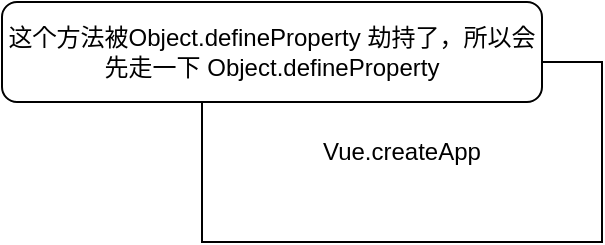 <mxfile version="21.7.2" type="github">
  <diagram name="第 1 页" id="jVa2W7IPWwnAXI4XaTAD">
    <mxGraphModel dx="1434" dy="822" grid="1" gridSize="10" guides="1" tooltips="1" connect="1" arrows="1" fold="1" page="1" pageScale="1" pageWidth="827" pageHeight="1169" math="0" shadow="0">
      <root>
        <mxCell id="0" />
        <mxCell id="1" parent="0" />
        <mxCell id="simCPiNDv_beY422lD6f-1" value="Vue.createApp" style="rounded=0;whiteSpace=wrap;html=1;" vertex="1" parent="1">
          <mxGeometry x="280" y="110" width="200" height="90" as="geometry" />
        </mxCell>
        <mxCell id="simCPiNDv_beY422lD6f-2" value="这个方法被Object.defineProperty 劫持了，所以会先走一下 Object.defineProperty" style="rounded=1;whiteSpace=wrap;html=1;" vertex="1" parent="1">
          <mxGeometry x="180" y="80" width="270" height="50" as="geometry" />
        </mxCell>
      </root>
    </mxGraphModel>
  </diagram>
</mxfile>
